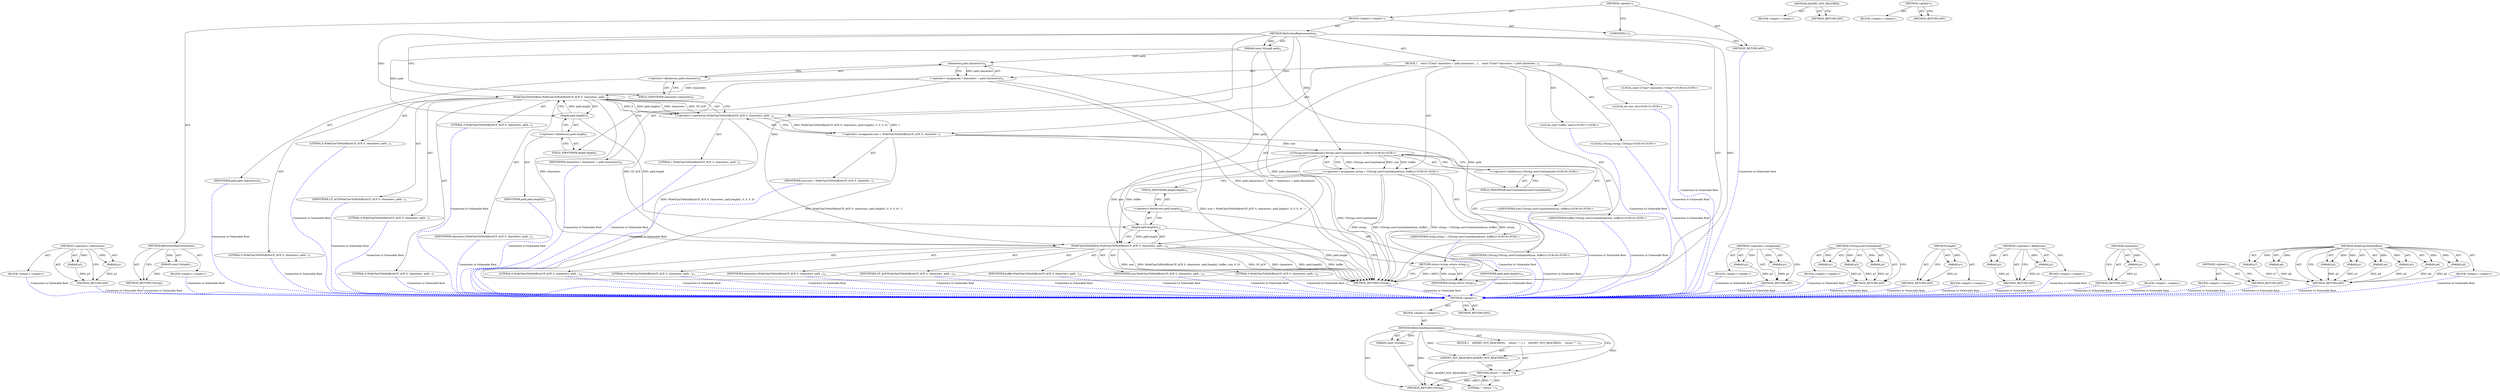 digraph "WideCharToMultiByte" {
vulnerable_6 [label=<(METHOD,&lt;global&gt;)<SUB>1</SUB>>];
vulnerable_7 [label=<(BLOCK,&lt;empty&gt;,&lt;empty&gt;)<SUB>1</SUB>>];
vulnerable_8 [label=<(METHOD,fileSystemRepresentation)<SUB>1</SUB>>];
vulnerable_9 [label=<(PARAM,const String&amp;)<SUB>1</SUB>>];
vulnerable_10 [label=<(BLOCK,{
    ASSERT_NOT_REACHED();
    return &quot;&quot;;
 },{
    ASSERT_NOT_REACHED();
    return &quot;&quot;;
 })<SUB>2</SUB>>];
vulnerable_11 [label=<(ASSERT_NOT_REACHED,ASSERT_NOT_REACHED())<SUB>3</SUB>>];
vulnerable_12 [label=<(RETURN,return &quot;&quot;;,return &quot;&quot;;)<SUB>4</SUB>>];
vulnerable_13 [label=<(LITERAL,&quot;&quot;,return &quot;&quot;;)<SUB>4</SUB>>];
vulnerable_14 [label=<(METHOD_RETURN,CString)<SUB>1</SUB>>];
vulnerable_16 [label=<(METHOD_RETURN,ANY)<SUB>1</SUB>>];
vulnerable_35 [label=<(METHOD,ASSERT_NOT_REACHED)>];
vulnerable_36 [label=<(BLOCK,&lt;empty&gt;,&lt;empty&gt;)>];
vulnerable_37 [label=<(METHOD_RETURN,ANY)>];
vulnerable_29 [label=<(METHOD,&lt;global&gt;)<SUB>1</SUB>>];
vulnerable_30 [label=<(BLOCK,&lt;empty&gt;,&lt;empty&gt;)>];
vulnerable_31 [label=<(METHOD_RETURN,ANY)>];
fixed_104 [label=<(METHOD,&lt;operator&gt;.subtraction)>];
fixed_105 [label=<(PARAM,p1)>];
fixed_106 [label=<(PARAM,p2)>];
fixed_107 [label=<(BLOCK,&lt;empty&gt;,&lt;empty&gt;)>];
fixed_108 [label=<(METHOD_RETURN,ANY)>];
fixed_6 [label=<(METHOD,&lt;global&gt;)<SUB>1</SUB>>];
fixed_7 [label=<(BLOCK,&lt;empty&gt;,&lt;empty&gt;)<SUB>1</SUB>>];
fixed_8 [label=<(METHOD,fileSystemRepresentation)<SUB>1</SUB>>];
fixed_9 [label=<(PARAM,const String&amp;)<SUB>1</SUB>>];
fixed_10 [label=<(BLOCK,&lt;empty&gt;,&lt;empty&gt;)>];
fixed_11 [label=<(METHOD_RETURN,CString)<SUB>1</SUB>>];
fixed_13 [label=<(UNKNOWN,),))<SUB>1</SUB>>];
fixed_14 [label=<(METHOD,fileSystemRepresentation)<SUB>2</SUB>>];
fixed_15 [label=<(PARAM,const String&amp; path)<SUB>2</SUB>>];
fixed_16 [label=<(BLOCK,{
    const UChar* characters = path.characters...,{
    const UChar* characters = path.characters...)<SUB>3</SUB>>];
fixed_17 [label="<(LOCAL,const UChar* characters: UChar*)<SUB>4</SUB>>"];
fixed_18 [label=<(&lt;operator&gt;.assignment,* characters = path.characters())<SUB>4</SUB>>];
fixed_19 [label=<(IDENTIFIER,characters,* characters = path.characters())<SUB>4</SUB>>];
fixed_20 [label=<(characters,path.characters())<SUB>4</SUB>>];
fixed_21 [label=<(&lt;operator&gt;.fieldAccess,path.characters)<SUB>4</SUB>>];
fixed_22 [label=<(IDENTIFIER,path,path.characters())<SUB>4</SUB>>];
fixed_23 [label=<(FIELD_IDENTIFIER,characters,characters)<SUB>4</SUB>>];
fixed_24 [label="<(LOCAL,int size: int)<SUB>5</SUB>>"];
fixed_25 [label=<(&lt;operator&gt;.assignment,size = WideCharToMultiByte(CP_ACP, 0, character...)<SUB>5</SUB>>];
fixed_26 [label=<(IDENTIFIER,size,size = WideCharToMultiByte(CP_ACP, 0, character...)<SUB>5</SUB>>];
fixed_27 [label=<(&lt;operator&gt;.subtraction,WideCharToMultiByte(CP_ACP, 0, characters, path...)<SUB>5</SUB>>];
fixed_28 [label=<(WideCharToMultiByte,WideCharToMultiByte(CP_ACP, 0, characters, path...)<SUB>5</SUB>>];
fixed_29 [label=<(IDENTIFIER,CP_ACP,WideCharToMultiByte(CP_ACP, 0, characters, path...)<SUB>5</SUB>>];
fixed_30 [label=<(LITERAL,0,WideCharToMultiByte(CP_ACP, 0, characters, path...)<SUB>5</SUB>>];
fixed_31 [label=<(IDENTIFIER,characters,WideCharToMultiByte(CP_ACP, 0, characters, path...)<SUB>5</SUB>>];
fixed_32 [label=<(length,path.length())<SUB>5</SUB>>];
fixed_33 [label=<(&lt;operator&gt;.fieldAccess,path.length)<SUB>5</SUB>>];
fixed_34 [label=<(IDENTIFIER,path,path.length())<SUB>5</SUB>>];
fixed_35 [label=<(FIELD_IDENTIFIER,length,length)<SUB>5</SUB>>];
fixed_36 [label=<(LITERAL,0,WideCharToMultiByte(CP_ACP, 0, characters, path...)<SUB>5</SUB>>];
fixed_37 [label=<(LITERAL,0,WideCharToMultiByte(CP_ACP, 0, characters, path...)<SUB>5</SUB>>];
fixed_38 [label=<(LITERAL,0,WideCharToMultiByte(CP_ACP, 0, characters, path...)<SUB>5</SUB>>];
fixed_39 [label=<(LITERAL,0,WideCharToMultiByte(CP_ACP, 0, characters, path...)<SUB>5</SUB>>];
fixed_40 [label=<(LITERAL,1,WideCharToMultiByte(CP_ACP, 0, characters, path...)<SUB>5</SUB>>];
fixed_41 [label="<(LOCAL,char* buffer: char*)<SUB>7</SUB>>"];
fixed_42 [label="<(LOCAL,CString string: CString)<SUB>8</SUB>>"];
fixed_43 [label="<(&lt;operator&gt;.assignment,string = CString::newUninitialized(size, buffer))<SUB>8</SUB>>"];
fixed_44 [label="<(IDENTIFIER,string,string = CString::newUninitialized(size, buffer))<SUB>8</SUB>>"];
fixed_45 [label="<(CString.newUninitialized,CString::newUninitialized(size, buffer))<SUB>8</SUB>>"];
fixed_46 [label="<(&lt;operator&gt;.fieldAccess,CString::newUninitialized)<SUB>8</SUB>>"];
fixed_47 [label="<(IDENTIFIER,CString,CString::newUninitialized(size, buffer))<SUB>8</SUB>>"];
fixed_48 [label=<(FIELD_IDENTIFIER,newUninitialized,newUninitialized)<SUB>8</SUB>>];
fixed_49 [label="<(IDENTIFIER,size,CString::newUninitialized(size, buffer))<SUB>8</SUB>>"];
fixed_50 [label="<(IDENTIFIER,buffer,CString::newUninitialized(size, buffer))<SUB>8</SUB>>"];
fixed_51 [label=<(WideCharToMultiByte,WideCharToMultiByte(CP_ACP, 0, characters, path...)<SUB>10</SUB>>];
fixed_52 [label=<(IDENTIFIER,CP_ACP,WideCharToMultiByte(CP_ACP, 0, characters, path...)<SUB>10</SUB>>];
fixed_53 [label=<(LITERAL,0,WideCharToMultiByte(CP_ACP, 0, characters, path...)<SUB>10</SUB>>];
fixed_54 [label=<(IDENTIFIER,characters,WideCharToMultiByte(CP_ACP, 0, characters, path...)<SUB>10</SUB>>];
fixed_55 [label=<(length,path.length())<SUB>10</SUB>>];
fixed_56 [label=<(&lt;operator&gt;.fieldAccess,path.length)<SUB>10</SUB>>];
fixed_57 [label=<(IDENTIFIER,path,path.length())<SUB>10</SUB>>];
fixed_58 [label=<(FIELD_IDENTIFIER,length,length)<SUB>10</SUB>>];
fixed_59 [label=<(IDENTIFIER,buffer,WideCharToMultiByte(CP_ACP, 0, characters, path...)<SUB>10</SUB>>];
fixed_60 [label=<(IDENTIFIER,size,WideCharToMultiByte(CP_ACP, 0, characters, path...)<SUB>10</SUB>>];
fixed_61 [label=<(LITERAL,0,WideCharToMultiByte(CP_ACP, 0, characters, path...)<SUB>10</SUB>>];
fixed_62 [label=<(LITERAL,0,WideCharToMultiByte(CP_ACP, 0, characters, path...)<SUB>10</SUB>>];
fixed_63 [label=<(RETURN,return string;,return string;)<SUB>12</SUB>>];
fixed_64 [label=<(IDENTIFIER,string,return string;)<SUB>12</SUB>>];
fixed_65 [label=<(METHOD_RETURN,CString)<SUB>2</SUB>>];
fixed_67 [label=<(METHOD_RETURN,ANY)<SUB>1</SUB>>];
fixed_90 [label=<(METHOD,&lt;operator&gt;.assignment)>];
fixed_91 [label=<(PARAM,p1)>];
fixed_92 [label=<(PARAM,p2)>];
fixed_93 [label=<(BLOCK,&lt;empty&gt;,&lt;empty&gt;)>];
fixed_94 [label=<(METHOD_RETURN,ANY)>];
fixed_124 [label=<(METHOD,CString.newUninitialized)>];
fixed_125 [label=<(PARAM,p1)>];
fixed_126 [label=<(PARAM,p2)>];
fixed_127 [label=<(PARAM,p3)>];
fixed_128 [label=<(BLOCK,&lt;empty&gt;,&lt;empty&gt;)>];
fixed_129 [label=<(METHOD_RETURN,ANY)>];
fixed_120 [label=<(METHOD,length)>];
fixed_121 [label=<(PARAM,p1)>];
fixed_122 [label=<(BLOCK,&lt;empty&gt;,&lt;empty&gt;)>];
fixed_123 [label=<(METHOD_RETURN,ANY)>];
fixed_99 [label=<(METHOD,&lt;operator&gt;.fieldAccess)>];
fixed_100 [label=<(PARAM,p1)>];
fixed_101 [label=<(PARAM,p2)>];
fixed_102 [label=<(BLOCK,&lt;empty&gt;,&lt;empty&gt;)>];
fixed_103 [label=<(METHOD_RETURN,ANY)>];
fixed_95 [label=<(METHOD,characters)>];
fixed_96 [label=<(PARAM,p1)>];
fixed_97 [label=<(BLOCK,&lt;empty&gt;,&lt;empty&gt;)>];
fixed_98 [label=<(METHOD_RETURN,ANY)>];
fixed_84 [label=<(METHOD,&lt;global&gt;)<SUB>1</SUB>>];
fixed_85 [label=<(BLOCK,&lt;empty&gt;,&lt;empty&gt;)>];
fixed_86 [label=<(METHOD_RETURN,ANY)>];
fixed_109 [label=<(METHOD,WideCharToMultiByte)>];
fixed_110 [label=<(PARAM,p1)>];
fixed_111 [label=<(PARAM,p2)>];
fixed_112 [label=<(PARAM,p3)>];
fixed_113 [label=<(PARAM,p4)>];
fixed_114 [label=<(PARAM,p5)>];
fixed_115 [label=<(PARAM,p6)>];
fixed_116 [label=<(PARAM,p7)>];
fixed_117 [label=<(PARAM,p8)>];
fixed_118 [label=<(BLOCK,&lt;empty&gt;,&lt;empty&gt;)>];
fixed_119 [label=<(METHOD_RETURN,ANY)>];
vulnerable_6 -> vulnerable_7  [key=0, label="AST: "];
vulnerable_6 -> vulnerable_16  [key=0, label="AST: "];
vulnerable_6 -> vulnerable_16  [key=1, label="CFG: "];
vulnerable_7 -> vulnerable_8  [key=0, label="AST: "];
vulnerable_8 -> vulnerable_9  [key=0, label="AST: "];
vulnerable_8 -> vulnerable_9  [key=1, label="DDG: "];
vulnerable_8 -> vulnerable_10  [key=0, label="AST: "];
vulnerable_8 -> vulnerable_14  [key=0, label="AST: "];
vulnerable_8 -> vulnerable_11  [key=0, label="CFG: "];
vulnerable_8 -> vulnerable_11  [key=1, label="DDG: "];
vulnerable_8 -> vulnerable_12  [key=0, label="DDG: "];
vulnerable_8 -> vulnerable_13  [key=0, label="DDG: "];
vulnerable_9 -> vulnerable_14  [key=0, label="DDG: "];
vulnerable_10 -> vulnerable_11  [key=0, label="AST: "];
vulnerable_10 -> vulnerable_12  [key=0, label="AST: "];
vulnerable_11 -> vulnerable_12  [key=0, label="CFG: "];
vulnerable_11 -> vulnerable_14  [key=0, label="DDG: ASSERT_NOT_REACHED()"];
vulnerable_12 -> vulnerable_13  [key=0, label="AST: "];
vulnerable_12 -> vulnerable_14  [key=0, label="CFG: "];
vulnerable_12 -> vulnerable_14  [key=1, label="DDG: &lt;RET&gt;"];
vulnerable_13 -> vulnerable_12  [key=0, label="DDG: &quot;&quot;"];
vulnerable_35 -> vulnerable_36  [key=0, label="AST: "];
vulnerable_35 -> vulnerable_37  [key=0, label="AST: "];
vulnerable_35 -> vulnerable_37  [key=1, label="CFG: "];
vulnerable_29 -> vulnerable_30  [key=0, label="AST: "];
vulnerable_29 -> vulnerable_31  [key=0, label="AST: "];
vulnerable_29 -> vulnerable_31  [key=1, label="CFG: "];
fixed_104 -> fixed_105  [key=0, label="AST: "];
fixed_104 -> fixed_105  [key=1, label="DDG: "];
fixed_104 -> fixed_107  [key=0, label="AST: "];
fixed_104 -> fixed_106  [key=0, label="AST: "];
fixed_104 -> fixed_106  [key=1, label="DDG: "];
fixed_104 -> fixed_108  [key=0, label="AST: "];
fixed_104 -> fixed_108  [key=1, label="CFG: "];
fixed_105 -> fixed_108  [key=0, label="DDG: p1"];
fixed_106 -> fixed_108  [key=0, label="DDG: p2"];
fixed_107 -> vulnerable_6  [color=blue, key=0, label="Connection to Vulnerable Root", penwidth="2.0", style=dashed];
fixed_108 -> vulnerable_6  [color=blue, key=0, label="Connection to Vulnerable Root", penwidth="2.0", style=dashed];
fixed_6 -> fixed_7  [key=0, label="AST: "];
fixed_6 -> fixed_67  [key=0, label="AST: "];
fixed_6 -> fixed_13  [key=0, label="CFG: "];
fixed_7 -> fixed_8  [key=0, label="AST: "];
fixed_7 -> fixed_13  [key=0, label="AST: "];
fixed_7 -> fixed_14  [key=0, label="AST: "];
fixed_8 -> fixed_9  [key=0, label="AST: "];
fixed_8 -> fixed_9  [key=1, label="DDG: "];
fixed_8 -> fixed_10  [key=0, label="AST: "];
fixed_8 -> fixed_11  [key=0, label="AST: "];
fixed_8 -> fixed_11  [key=1, label="CFG: "];
fixed_9 -> fixed_11  [key=0, label="DDG: "];
fixed_10 -> vulnerable_6  [color=blue, key=0, label="Connection to Vulnerable Root", penwidth="2.0", style=dashed];
fixed_11 -> vulnerable_6  [color=blue, key=0, label="Connection to Vulnerable Root", penwidth="2.0", style=dashed];
fixed_13 -> fixed_67  [key=0, label="CFG: "];
fixed_14 -> fixed_15  [key=0, label="AST: "];
fixed_14 -> fixed_15  [key=1, label="DDG: "];
fixed_14 -> fixed_16  [key=0, label="AST: "];
fixed_14 -> fixed_65  [key=0, label="AST: "];
fixed_14 -> fixed_23  [key=0, label="CFG: "];
fixed_14 -> fixed_51  [key=0, label="DDG: "];
fixed_14 -> fixed_64  [key=0, label="DDG: "];
fixed_14 -> fixed_27  [key=0, label="DDG: "];
fixed_14 -> fixed_45  [key=0, label="DDG: "];
fixed_14 -> fixed_28  [key=0, label="DDG: "];
fixed_15 -> fixed_65  [key=0, label="DDG: path"];
fixed_15 -> fixed_20  [key=0, label="DDG: path"];
fixed_15 -> fixed_55  [key=0, label="DDG: path"];
fixed_15 -> fixed_32  [key=0, label="DDG: path"];
fixed_16 -> fixed_17  [key=0, label="AST: "];
fixed_16 -> fixed_18  [key=0, label="AST: "];
fixed_16 -> fixed_24  [key=0, label="AST: "];
fixed_16 -> fixed_25  [key=0, label="AST: "];
fixed_16 -> fixed_41  [key=0, label="AST: "];
fixed_16 -> fixed_42  [key=0, label="AST: "];
fixed_16 -> fixed_43  [key=0, label="AST: "];
fixed_16 -> fixed_51  [key=0, label="AST: "];
fixed_16 -> fixed_63  [key=0, label="AST: "];
fixed_17 -> vulnerable_6  [color=blue, key=0, label="Connection to Vulnerable Root", penwidth="2.0", style=dashed];
fixed_18 -> fixed_19  [key=0, label="AST: "];
fixed_18 -> fixed_20  [key=0, label="AST: "];
fixed_18 -> fixed_35  [key=0, label="CFG: "];
fixed_18 -> fixed_65  [key=0, label="DDG: path.characters()"];
fixed_18 -> fixed_65  [key=1, label="DDG: * characters = path.characters()"];
fixed_18 -> fixed_28  [key=0, label="DDG: characters"];
fixed_19 -> vulnerable_6  [color=blue, key=0, label="Connection to Vulnerable Root", penwidth="2.0", style=dashed];
fixed_20 -> fixed_21  [key=0, label="AST: "];
fixed_20 -> fixed_18  [key=0, label="CFG: "];
fixed_20 -> fixed_18  [key=1, label="DDG: path.characters"];
fixed_20 -> fixed_65  [key=0, label="DDG: path.characters"];
fixed_21 -> fixed_22  [key=0, label="AST: "];
fixed_21 -> fixed_23  [key=0, label="AST: "];
fixed_21 -> fixed_20  [key=0, label="CFG: "];
fixed_22 -> vulnerable_6  [color=blue, key=0, label="Connection to Vulnerable Root", penwidth="2.0", style=dashed];
fixed_23 -> fixed_21  [key=0, label="CFG: "];
fixed_24 -> vulnerable_6  [color=blue, key=0, label="Connection to Vulnerable Root", penwidth="2.0", style=dashed];
fixed_25 -> fixed_26  [key=0, label="AST: "];
fixed_25 -> fixed_27  [key=0, label="AST: "];
fixed_25 -> fixed_48  [key=0, label="CFG: "];
fixed_25 -> fixed_65  [key=0, label="DDG: WideCharToMultiByte(CP_ACP, 0, characters, path.length(), 0, 0, 0, 0) - 1"];
fixed_25 -> fixed_65  [key=1, label="DDG: size = WideCharToMultiByte(CP_ACP, 0, characters, path.length(), 0, 0, 0, 0) - 1"];
fixed_25 -> fixed_45  [key=0, label="DDG: size"];
fixed_26 -> vulnerable_6  [color=blue, key=0, label="Connection to Vulnerable Root", penwidth="2.0", style=dashed];
fixed_27 -> fixed_28  [key=0, label="AST: "];
fixed_27 -> fixed_40  [key=0, label="AST: "];
fixed_27 -> fixed_25  [key=0, label="CFG: "];
fixed_27 -> fixed_25  [key=1, label="DDG: WideCharToMultiByte(CP_ACP, 0, characters, path.length(), 0, 0, 0, 0)"];
fixed_27 -> fixed_25  [key=2, label="DDG: 1"];
fixed_27 -> fixed_65  [key=0, label="DDG: WideCharToMultiByte(CP_ACP, 0, characters, path.length(), 0, 0, 0, 0)"];
fixed_28 -> fixed_29  [key=0, label="AST: "];
fixed_28 -> fixed_30  [key=0, label="AST: "];
fixed_28 -> fixed_31  [key=0, label="AST: "];
fixed_28 -> fixed_32  [key=0, label="AST: "];
fixed_28 -> fixed_36  [key=0, label="AST: "];
fixed_28 -> fixed_37  [key=0, label="AST: "];
fixed_28 -> fixed_38  [key=0, label="AST: "];
fixed_28 -> fixed_39  [key=0, label="AST: "];
fixed_28 -> fixed_27  [key=0, label="CFG: "];
fixed_28 -> fixed_27  [key=1, label="DDG: 0"];
fixed_28 -> fixed_27  [key=2, label="DDG: path.length()"];
fixed_28 -> fixed_27  [key=3, label="DDG: characters"];
fixed_28 -> fixed_27  [key=4, label="DDG: CP_ACP"];
fixed_28 -> fixed_51  [key=0, label="DDG: CP_ACP"];
fixed_28 -> fixed_51  [key=1, label="DDG: characters"];
fixed_29 -> vulnerable_6  [color=blue, key=0, label="Connection to Vulnerable Root", penwidth="2.0", style=dashed];
fixed_30 -> vulnerable_6  [color=blue, key=0, label="Connection to Vulnerable Root", penwidth="2.0", style=dashed];
fixed_31 -> vulnerable_6  [color=blue, key=0, label="Connection to Vulnerable Root", penwidth="2.0", style=dashed];
fixed_32 -> fixed_33  [key=0, label="AST: "];
fixed_32 -> fixed_28  [key=0, label="CFG: "];
fixed_32 -> fixed_28  [key=1, label="DDG: path.length"];
fixed_32 -> fixed_55  [key=0, label="DDG: path.length"];
fixed_33 -> fixed_34  [key=0, label="AST: "];
fixed_33 -> fixed_35  [key=0, label="AST: "];
fixed_33 -> fixed_32  [key=0, label="CFG: "];
fixed_34 -> vulnerable_6  [color=blue, key=0, label="Connection to Vulnerable Root", penwidth="2.0", style=dashed];
fixed_35 -> fixed_33  [key=0, label="CFG: "];
fixed_36 -> vulnerable_6  [color=blue, key=0, label="Connection to Vulnerable Root", penwidth="2.0", style=dashed];
fixed_37 -> vulnerable_6  [color=blue, key=0, label="Connection to Vulnerable Root", penwidth="2.0", style=dashed];
fixed_38 -> vulnerable_6  [color=blue, key=0, label="Connection to Vulnerable Root", penwidth="2.0", style=dashed];
fixed_39 -> vulnerable_6  [color=blue, key=0, label="Connection to Vulnerable Root", penwidth="2.0", style=dashed];
fixed_40 -> vulnerable_6  [color=blue, key=0, label="Connection to Vulnerable Root", penwidth="2.0", style=dashed];
fixed_41 -> vulnerable_6  [color=blue, key=0, label="Connection to Vulnerable Root", penwidth="2.0", style=dashed];
fixed_42 -> vulnerable_6  [color=blue, key=0, label="Connection to Vulnerable Root", penwidth="2.0", style=dashed];
fixed_43 -> fixed_44  [key=0, label="AST: "];
fixed_43 -> fixed_45  [key=0, label="AST: "];
fixed_43 -> fixed_58  [key=0, label="CFG: "];
fixed_43 -> fixed_65  [key=0, label="DDG: string"];
fixed_43 -> fixed_65  [key=1, label="DDG: CString::newUninitialized(size, buffer)"];
fixed_43 -> fixed_65  [key=2, label="DDG: string = CString::newUninitialized(size, buffer)"];
fixed_43 -> fixed_64  [key=0, label="DDG: string"];
fixed_44 -> vulnerable_6  [color=blue, key=0, label="Connection to Vulnerable Root", penwidth="2.0", style=dashed];
fixed_45 -> fixed_46  [key=0, label="AST: "];
fixed_45 -> fixed_49  [key=0, label="AST: "];
fixed_45 -> fixed_50  [key=0, label="AST: "];
fixed_45 -> fixed_43  [key=0, label="CFG: "];
fixed_45 -> fixed_43  [key=1, label="DDG: CString::newUninitialized"];
fixed_45 -> fixed_43  [key=2, label="DDG: size"];
fixed_45 -> fixed_43  [key=3, label="DDG: buffer"];
fixed_45 -> fixed_65  [key=0, label="DDG: CString::newUninitialized"];
fixed_45 -> fixed_51  [key=0, label="DDG: buffer"];
fixed_45 -> fixed_51  [key=1, label="DDG: size"];
fixed_46 -> fixed_47  [key=0, label="AST: "];
fixed_46 -> fixed_48  [key=0, label="AST: "];
fixed_46 -> fixed_45  [key=0, label="CFG: "];
fixed_47 -> vulnerable_6  [color=blue, key=0, label="Connection to Vulnerable Root", penwidth="2.0", style=dashed];
fixed_48 -> fixed_46  [key=0, label="CFG: "];
fixed_49 -> vulnerable_6  [color=blue, key=0, label="Connection to Vulnerable Root", penwidth="2.0", style=dashed];
fixed_50 -> vulnerable_6  [color=blue, key=0, label="Connection to Vulnerable Root", penwidth="2.0", style=dashed];
fixed_51 -> fixed_52  [key=0, label="AST: "];
fixed_51 -> fixed_53  [key=0, label="AST: "];
fixed_51 -> fixed_54  [key=0, label="AST: "];
fixed_51 -> fixed_55  [key=0, label="AST: "];
fixed_51 -> fixed_59  [key=0, label="AST: "];
fixed_51 -> fixed_60  [key=0, label="AST: "];
fixed_51 -> fixed_61  [key=0, label="AST: "];
fixed_51 -> fixed_62  [key=0, label="AST: "];
fixed_51 -> fixed_63  [key=0, label="CFG: "];
fixed_51 -> fixed_65  [key=0, label="DDG: CP_ACP"];
fixed_51 -> fixed_65  [key=1, label="DDG: characters"];
fixed_51 -> fixed_65  [key=2, label="DDG: path.length()"];
fixed_51 -> fixed_65  [key=3, label="DDG: buffer"];
fixed_51 -> fixed_65  [key=4, label="DDG: size"];
fixed_51 -> fixed_65  [key=5, label="DDG: WideCharToMultiByte(CP_ACP, 0, characters, path.length(), buffer, size, 0, 0)"];
fixed_52 -> vulnerable_6  [color=blue, key=0, label="Connection to Vulnerable Root", penwidth="2.0", style=dashed];
fixed_53 -> vulnerable_6  [color=blue, key=0, label="Connection to Vulnerable Root", penwidth="2.0", style=dashed];
fixed_54 -> vulnerable_6  [color=blue, key=0, label="Connection to Vulnerable Root", penwidth="2.0", style=dashed];
fixed_55 -> fixed_56  [key=0, label="AST: "];
fixed_55 -> fixed_51  [key=0, label="CFG: "];
fixed_55 -> fixed_51  [key=1, label="DDG: path.length"];
fixed_55 -> fixed_65  [key=0, label="DDG: path.length"];
fixed_56 -> fixed_57  [key=0, label="AST: "];
fixed_56 -> fixed_58  [key=0, label="AST: "];
fixed_56 -> fixed_55  [key=0, label="CFG: "];
fixed_57 -> vulnerable_6  [color=blue, key=0, label="Connection to Vulnerable Root", penwidth="2.0", style=dashed];
fixed_58 -> fixed_56  [key=0, label="CFG: "];
fixed_59 -> vulnerable_6  [color=blue, key=0, label="Connection to Vulnerable Root", penwidth="2.0", style=dashed];
fixed_60 -> vulnerable_6  [color=blue, key=0, label="Connection to Vulnerable Root", penwidth="2.0", style=dashed];
fixed_61 -> vulnerable_6  [color=blue, key=0, label="Connection to Vulnerable Root", penwidth="2.0", style=dashed];
fixed_62 -> vulnerable_6  [color=blue, key=0, label="Connection to Vulnerable Root", penwidth="2.0", style=dashed];
fixed_63 -> fixed_64  [key=0, label="AST: "];
fixed_63 -> fixed_65  [key=0, label="CFG: "];
fixed_63 -> fixed_65  [key=1, label="DDG: &lt;RET&gt;"];
fixed_64 -> fixed_63  [key=0, label="DDG: string"];
fixed_65 -> vulnerable_6  [color=blue, key=0, label="Connection to Vulnerable Root", penwidth="2.0", style=dashed];
fixed_67 -> vulnerable_6  [color=blue, key=0, label="Connection to Vulnerable Root", penwidth="2.0", style=dashed];
fixed_90 -> fixed_91  [key=0, label="AST: "];
fixed_90 -> fixed_91  [key=1, label="DDG: "];
fixed_90 -> fixed_93  [key=0, label="AST: "];
fixed_90 -> fixed_92  [key=0, label="AST: "];
fixed_90 -> fixed_92  [key=1, label="DDG: "];
fixed_90 -> fixed_94  [key=0, label="AST: "];
fixed_90 -> fixed_94  [key=1, label="CFG: "];
fixed_91 -> fixed_94  [key=0, label="DDG: p1"];
fixed_92 -> fixed_94  [key=0, label="DDG: p2"];
fixed_93 -> vulnerable_6  [color=blue, key=0, label="Connection to Vulnerable Root", penwidth="2.0", style=dashed];
fixed_94 -> vulnerable_6  [color=blue, key=0, label="Connection to Vulnerable Root", penwidth="2.0", style=dashed];
fixed_124 -> fixed_125  [key=0, label="AST: "];
fixed_124 -> fixed_125  [key=1, label="DDG: "];
fixed_124 -> fixed_128  [key=0, label="AST: "];
fixed_124 -> fixed_126  [key=0, label="AST: "];
fixed_124 -> fixed_126  [key=1, label="DDG: "];
fixed_124 -> fixed_129  [key=0, label="AST: "];
fixed_124 -> fixed_129  [key=1, label="CFG: "];
fixed_124 -> fixed_127  [key=0, label="AST: "];
fixed_124 -> fixed_127  [key=1, label="DDG: "];
fixed_125 -> fixed_129  [key=0, label="DDG: p1"];
fixed_126 -> fixed_129  [key=0, label="DDG: p2"];
fixed_127 -> fixed_129  [key=0, label="DDG: p3"];
fixed_128 -> vulnerable_6  [color=blue, key=0, label="Connection to Vulnerable Root", penwidth="2.0", style=dashed];
fixed_129 -> vulnerable_6  [color=blue, key=0, label="Connection to Vulnerable Root", penwidth="2.0", style=dashed];
fixed_120 -> fixed_121  [key=0, label="AST: "];
fixed_120 -> fixed_121  [key=1, label="DDG: "];
fixed_120 -> fixed_122  [key=0, label="AST: "];
fixed_120 -> fixed_123  [key=0, label="AST: "];
fixed_120 -> fixed_123  [key=1, label="CFG: "];
fixed_121 -> fixed_123  [key=0, label="DDG: p1"];
fixed_122 -> vulnerable_6  [color=blue, key=0, label="Connection to Vulnerable Root", penwidth="2.0", style=dashed];
fixed_123 -> vulnerable_6  [color=blue, key=0, label="Connection to Vulnerable Root", penwidth="2.0", style=dashed];
fixed_99 -> fixed_100  [key=0, label="AST: "];
fixed_99 -> fixed_100  [key=1, label="DDG: "];
fixed_99 -> fixed_102  [key=0, label="AST: "];
fixed_99 -> fixed_101  [key=0, label="AST: "];
fixed_99 -> fixed_101  [key=1, label="DDG: "];
fixed_99 -> fixed_103  [key=0, label="AST: "];
fixed_99 -> fixed_103  [key=1, label="CFG: "];
fixed_100 -> fixed_103  [key=0, label="DDG: p1"];
fixed_101 -> fixed_103  [key=0, label="DDG: p2"];
fixed_102 -> vulnerable_6  [color=blue, key=0, label="Connection to Vulnerable Root", penwidth="2.0", style=dashed];
fixed_103 -> vulnerable_6  [color=blue, key=0, label="Connection to Vulnerable Root", penwidth="2.0", style=dashed];
fixed_95 -> fixed_96  [key=0, label="AST: "];
fixed_95 -> fixed_96  [key=1, label="DDG: "];
fixed_95 -> fixed_97  [key=0, label="AST: "];
fixed_95 -> fixed_98  [key=0, label="AST: "];
fixed_95 -> fixed_98  [key=1, label="CFG: "];
fixed_96 -> fixed_98  [key=0, label="DDG: p1"];
fixed_97 -> vulnerable_6  [color=blue, key=0, label="Connection to Vulnerable Root", penwidth="2.0", style=dashed];
fixed_98 -> vulnerable_6  [color=blue, key=0, label="Connection to Vulnerable Root", penwidth="2.0", style=dashed];
fixed_84 -> fixed_85  [key=0, label="AST: "];
fixed_84 -> fixed_86  [key=0, label="AST: "];
fixed_84 -> fixed_86  [key=1, label="CFG: "];
fixed_85 -> vulnerable_6  [color=blue, key=0, label="Connection to Vulnerable Root", penwidth="2.0", style=dashed];
fixed_86 -> vulnerable_6  [color=blue, key=0, label="Connection to Vulnerable Root", penwidth="2.0", style=dashed];
fixed_109 -> fixed_110  [key=0, label="AST: "];
fixed_109 -> fixed_110  [key=1, label="DDG: "];
fixed_109 -> fixed_118  [key=0, label="AST: "];
fixed_109 -> fixed_111  [key=0, label="AST: "];
fixed_109 -> fixed_111  [key=1, label="DDG: "];
fixed_109 -> fixed_119  [key=0, label="AST: "];
fixed_109 -> fixed_119  [key=1, label="CFG: "];
fixed_109 -> fixed_112  [key=0, label="AST: "];
fixed_109 -> fixed_112  [key=1, label="DDG: "];
fixed_109 -> fixed_113  [key=0, label="AST: "];
fixed_109 -> fixed_113  [key=1, label="DDG: "];
fixed_109 -> fixed_114  [key=0, label="AST: "];
fixed_109 -> fixed_114  [key=1, label="DDG: "];
fixed_109 -> fixed_115  [key=0, label="AST: "];
fixed_109 -> fixed_115  [key=1, label="DDG: "];
fixed_109 -> fixed_116  [key=0, label="AST: "];
fixed_109 -> fixed_116  [key=1, label="DDG: "];
fixed_109 -> fixed_117  [key=0, label="AST: "];
fixed_109 -> fixed_117  [key=1, label="DDG: "];
fixed_110 -> fixed_119  [key=0, label="DDG: p1"];
fixed_111 -> fixed_119  [key=0, label="DDG: p2"];
fixed_112 -> fixed_119  [key=0, label="DDG: p3"];
fixed_113 -> fixed_119  [key=0, label="DDG: p4"];
fixed_114 -> fixed_119  [key=0, label="DDG: p5"];
fixed_115 -> fixed_119  [key=0, label="DDG: p6"];
fixed_116 -> fixed_119  [key=0, label="DDG: p7"];
fixed_117 -> fixed_119  [key=0, label="DDG: p8"];
fixed_118 -> vulnerable_6  [color=blue, key=0, label="Connection to Vulnerable Root", penwidth="2.0", style=dashed];
fixed_119 -> vulnerable_6  [color=blue, key=0, label="Connection to Vulnerable Root", penwidth="2.0", style=dashed];
}
